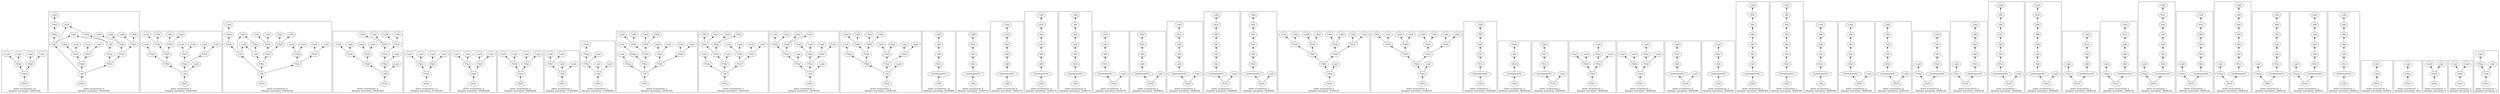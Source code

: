 strict digraph {
rankdir=BT
subgraph {
"0_592" [label="FAdd"]
"0_561" [label="FAdd"]
"0_592" -> "0_561"
"0_578" [label="FAdd"]
"0_592" -> "0_578"
"0_577" [label="Load"]
"0_578" -> "0_577"
"0_558" [label="Load"]
"0_561" -> "0_558"
"0_560" [label="Load"]
"0_561" -> "0_560"
"0_575" [label="Load"]
"0_578" -> "0_575"
"0_593" [label="Store"]
"0_593" -> "0_592"
cluster=true
label="Static occurrences: 19\nDynamic executions: 729607424"
}
subgraph {
"1_1160" [label="Call"]
"1_1101" [label="Call"]
"1_1160" -> "1_1101"
"1_1100" [label="FNeg"]
"1_1101" -> "1_1100"
"1_1103" [label="Call"]
"1_1102" [label="FNeg"]
"1_1103" -> "1_1102"
"1_1156" [label="FAdd"]
"1_1160" -> "1_1156"
"1_1159" [label="FMul"]
"1_1160" -> "1_1159"
"1_1098" [label="Load"]
"1_1101" -> "1_1098"
"1_1095" [label="Load"]
"1_1101" -> "1_1095"
"1_1103" -> "1_1095"
"1_1158" [label="FNeg"]
"1_1158" -> "1_1103"
"1_1099" [label="FMul"]
"1_1100" -> "1_1099"
"1_1102" -> "1_1098"
"1_1117" [label="FSub"]
"1_1156" -> "1_1117"
"1_1134" [label="FSub"]
"1_1156" -> "1_1134"
"1_1159" -> "1_1158"
"1_1157" [label="FSub"]
"1_1159" -> "1_1157"
"1_1093" [label="Load"]
"1_1099" -> "1_1093"
"1_1133" [label="FSub"]
"1_1157" -> "1_1133"
"1_1118" [label="FSub"]
"1_1157" -> "1_1118"
"1_1128" [label="Load"]
"1_1134" -> "1_1128"
"1_1105" [label="Load"]
"1_1117" -> "1_1105"
"1_1131" [label="Load"]
"1_1134" -> "1_1131"
"1_1112" [label="Load"]
"1_1118" -> "1_1112"
"1_1115" [label="Load"]
"1_1118" -> "1_1115"
"1_1124" [label="Load"]
"1_1133" -> "1_1124"
"1_1121" [label="Load"]
"1_1133" -> "1_1121"
"1_1108" [label="Load"]
"1_1117" -> "1_1108"
"1_1161" [label="Store"]
"1_1161" -> "1_1160"
cluster=true
label="Static occurrences: 4\nDynamic executions: 256202562"
}
subgraph {
"2_1151" [label="Call"]
"2_1150" [label="FMul"]
"2_1151" -> "2_1150"
"2_1148" [label="FSub"]
"2_1151" -> "2_1148"
"2_1095" [label="Load"]
"2_1151" -> "2_1095"
"2_1102" [label="FNeg"]
"2_1098" [label="Load"]
"2_1102" -> "2_1098"
"2_1149" [label="FAdd"]
"2_1133" [label="FSub"]
"2_1149" -> "2_1133"
"2_1118" [label="FSub"]
"2_1149" -> "2_1118"
"2_1150" -> "2_1102"
"2_1150" -> "2_1149"
"2_1117" [label="FSub"]
"2_1148" -> "2_1117"
"2_1134" [label="FSub"]
"2_1148" -> "2_1134"
"2_1105" [label="Load"]
"2_1117" -> "2_1105"
"2_1121" [label="Load"]
"2_1133" -> "2_1121"
"2_1128" [label="Load"]
"2_1134" -> "2_1128"
"2_1124" [label="Load"]
"2_1133" -> "2_1124"
"2_1131" [label="Load"]
"2_1134" -> "2_1131"
"2_1112" [label="Load"]
"2_1118" -> "2_1112"
"2_1115" [label="Load"]
"2_1118" -> "2_1115"
"2_1108" [label="Load"]
"2_1117" -> "2_1108"
"2_1152" [label="Store"]
"2_1152" -> "2_1151"
cluster=true
label="Static occurrences: 4\nDynamic executions: 256202562"
}
subgraph {
"3_1163" [label="Call"]
"3_1101" [label="Call"]
"3_1163" -> "3_1101"
"3_1103" [label="Call"]
"3_1102" [label="FNeg"]
"3_1103" -> "3_1102"
"3_1100" [label="FNeg"]
"3_1101" -> "3_1100"
"3_1162" [label="FMul"]
"3_1163" -> "3_1162"
"3_1157" [label="FSub"]
"3_1163" -> "3_1157"
"3_1098" [label="Load"]
"3_1101" -> "3_1098"
"3_1095" [label="Load"]
"3_1101" -> "3_1095"
"3_1103" -> "3_1095"
"3_1099" [label="FMul"]
"3_1100" -> "3_1099"
"3_1102" -> "3_1098"
"3_1156" [label="FAdd"]
"3_1134" [label="FSub"]
"3_1156" -> "3_1134"
"3_1117" [label="FSub"]
"3_1156" -> "3_1117"
"3_1162" -> "3_1103"
"3_1162" -> "3_1156"
"3_1093" [label="Load"]
"3_1099" -> "3_1093"
"3_1118" [label="FSub"]
"3_1157" -> "3_1118"
"3_1133" [label="FSub"]
"3_1157" -> "3_1133"
"3_1105" [label="Load"]
"3_1117" -> "3_1105"
"3_1128" [label="Load"]
"3_1134" -> "3_1128"
"3_1124" [label="Load"]
"3_1133" -> "3_1124"
"3_1121" [label="Load"]
"3_1133" -> "3_1121"
"3_1112" [label="Load"]
"3_1118" -> "3_1112"
"3_1108" [label="Load"]
"3_1117" -> "3_1108"
"3_1131" [label="Load"]
"3_1134" -> "3_1131"
"3_1115" [label="Load"]
"3_1118" -> "3_1115"
"3_1164" [label="Store"]
"3_1164" -> "3_1163"
cluster=true
label="Static occurrences: 4\nDynamic executions: 256202562"
}
subgraph {
"4_1154" [label="Call"]
"4_1149" [label="FAdd"]
"4_1154" -> "4_1149"
"4_1153" [label="FMul"]
"4_1154" -> "4_1153"
"4_1095" [label="Load"]
"4_1154" -> "4_1095"
"4_1133" [label="FSub"]
"4_1149" -> "4_1133"
"4_1118" [label="FSub"]
"4_1149" -> "4_1118"
"4_1148" [label="FSub"]
"4_1153" -> "4_1148"
"4_1098" [label="Load"]
"4_1153" -> "4_1098"
"4_1117" [label="FSub"]
"4_1148" -> "4_1117"
"4_1134" [label="FSub"]
"4_1148" -> "4_1134"
"4_1105" [label="Load"]
"4_1117" -> "4_1105"
"4_1121" [label="Load"]
"4_1133" -> "4_1121"
"4_1124" [label="Load"]
"4_1133" -> "4_1124"
"4_1128" [label="Load"]
"4_1134" -> "4_1128"
"4_1112" [label="Load"]
"4_1118" -> "4_1112"
"4_1131" [label="Load"]
"4_1134" -> "4_1131"
"4_1115" [label="Load"]
"4_1118" -> "4_1115"
"4_1108" [label="Load"]
"4_1117" -> "4_1108"
"4_1155" [label="Store"]
"4_1155" -> "4_1154"
cluster=true
label="Static occurrences: 4\nDynamic executions: 256202562"
}
subgraph {
"5_578" [label="FAdd"]
"5_577" [label="Load"]
"5_578" -> "5_577"
"5_561" [label="FAdd"]
"5_558" [label="Load"]
"5_561" -> "5_558"
"5_560" [label="Load"]
"5_561" -> "5_560"
"5_575" [label="Load"]
"5_578" -> "5_575"
"5_596" [label="FSub"]
"5_596" -> "5_561"
"5_596" -> "5_578"
"5_597" [label="Store"]
"5_597" -> "5_596"
cluster=true
label="Static occurrences: 11\nDynamic executions: 217202300"
}
subgraph {
"6_604" [label="FAdd"]
"6_572" [label="FSub"]
"6_604" -> "6_572"
"6_591" [label="FSub"]
"6_604" -> "6_591"
"6_588" [label="Load"]
"6_591" -> "6_588"
"6_583" [label="Load"]
"6_591" -> "6_583"
"6_558" [label="Load"]
"6_572" -> "6_558"
"6_560" [label="Load"]
"6_572" -> "6_560"
"6_605" [label="Store"]
"6_605" -> "6_604"
cluster=true
label="Static occurrences: 8\nDynamic executions: 204602046"
}
subgraph {
"7_600" [label="FSub"]
"7_591" [label="FSub"]
"7_600" -> "7_591"
"7_572" [label="FSub"]
"7_600" -> "7_572"
"7_588" [label="Load"]
"7_591" -> "7_588"
"7_558" [label="Load"]
"7_572" -> "7_558"
"7_583" [label="Load"]
"7_591" -> "7_583"
"7_560" [label="Load"]
"7_572" -> "7_560"
"7_601" [label="Store"]
"7_601" -> "7_600"
cluster=true
label="Static occurrences: 8\nDynamic executions: 204602046"
}
subgraph {
"8_154" [label="Call"]
"8_153" [label="FMul"]
"8_154" -> "8_153"
"8_141" [label="Load"]
"8_154" -> "8_141"
"8_148" [label="Load"]
"8_154" -> "8_148"
"8_146" [label="Load"]
"8_153" -> "8_146"
"8_143" [label="Load"]
"8_153" -> "8_143"
"8_155" [label="Store"]
"8_155" -> "8_154"
cluster=true
label="Static occurrences: 1\nDynamic executions: 153600000"
}
subgraph {
"9_151" [label="Call"]
"9_150" [label="FMul"]
"9_151" -> "9_150"
"9_141" [label="Load"]
"9_151" -> "9_141"
"9_143" [label="Load"]
"9_151" -> "9_143"
"9_149" [label="FNeg"]
"9_146" [label="Load"]
"9_149" -> "9_146"
"9_150" -> "9_149"
"9_148" [label="Load"]
"9_150" -> "9_148"
"9_152" [label="Store"]
"9_152" -> "9_151"
cluster=true
label="Static occurrences: 1\nDynamic executions: 153600000"
}
subgraph {
"10_1216" [label="Call"]
"10_1141" [label="FNeg"]
"10_1216" -> "10_1141"
"10_1215" [label="FMul"]
"10_1216" -> "10_1215"
"10_1212" [label="FSub"]
"10_1216" -> "10_1212"
"10_1093" [label="Load"]
"10_1141" -> "10_1093"
"10_1214" [label="FNeg"]
"10_1090" [label="Load"]
"10_1214" -> "10_1090"
"10_1182" [label="FAdd"]
"10_1178" [label="Load"]
"10_1182" -> "10_1178"
"10_1181" [label="Load"]
"10_1182" -> "10_1181"
"10_1189" [label="FAdd"]
"10_1188" [label="Load"]
"10_1189" -> "10_1188"
"10_1185" [label="Load"]
"10_1189" -> "10_1185"
"10_1205" [label="FAdd"]
"10_1201" [label="Load"]
"10_1205" -> "10_1201"
"10_1198" [label="FAdd"]
"10_1197" [label="Load"]
"10_1198" -> "10_1197"
"10_1204" [label="Load"]
"10_1205" -> "10_1204"
"10_1194" [label="Load"]
"10_1198" -> "10_1194"
"10_1215" -> "10_1214"
"10_1213" [label="FSub"]
"10_1215" -> "10_1213"
"10_1213" -> "10_1205"
"10_1213" -> "10_1189"
"10_1212" -> "10_1182"
"10_1212" -> "10_1198"
"10_1217" [label="Store"]
"10_1217" -> "10_1216"
cluster=true
label="Static occurrences: 2\nDynamic executions: 128101281"
}
subgraph {
"11_1219" [label="Call"]
"11_1141" [label="FNeg"]
"11_1219" -> "11_1141"
"11_1218" [label="FMul"]
"11_1219" -> "11_1218"
"11_1213" [label="FSub"]
"11_1219" -> "11_1213"
"11_1093" [label="Load"]
"11_1141" -> "11_1093"
"11_1182" [label="FAdd"]
"11_1178" [label="Load"]
"11_1182" -> "11_1178"
"11_1189" [label="FAdd"]
"11_1188" [label="Load"]
"11_1189" -> "11_1188"
"11_1181" [label="Load"]
"11_1182" -> "11_1181"
"11_1185" [label="Load"]
"11_1189" -> "11_1185"
"11_1205" [label="FAdd"]
"11_1201" [label="Load"]
"11_1205" -> "11_1201"
"11_1198" [label="FAdd"]
"11_1197" [label="Load"]
"11_1198" -> "11_1197"
"11_1204" [label="Load"]
"11_1205" -> "11_1204"
"11_1194" [label="Load"]
"11_1198" -> "11_1194"
"11_1212" [label="FSub"]
"11_1218" -> "11_1212"
"11_1090" [label="Load"]
"11_1218" -> "11_1090"
"11_1213" -> "11_1205"
"11_1213" -> "11_1189"
"11_1212" -> "11_1182"
"11_1212" -> "11_1198"
"11_1220" [label="Store"]
"11_1220" -> "11_1219"
cluster=true
label="Static occurrences: 2\nDynamic executions: 128101281"
}
subgraph {
"12_1146" [label="Call"]
"12_1145" [label="FMul"]
"12_1146" -> "12_1145"
"12_1140" [label="FSub"]
"12_1146" -> "12_1140"
"12_1090" [label="Load"]
"12_1146" -> "12_1090"
"12_1125" [label="FAdd"]
"12_1121" [label="Load"]
"12_1125" -> "12_1121"
"12_1116" [label="FAdd"]
"12_1112" [label="Load"]
"12_1116" -> "12_1112"
"12_1124" [label="Load"]
"12_1125" -> "12_1124"
"12_1132" [label="FAdd"]
"12_1128" [label="Load"]
"12_1132" -> "12_1128"
"12_1109" [label="FAdd"]
"12_1105" [label="Load"]
"12_1109" -> "12_1105"
"12_1115" [label="Load"]
"12_1116" -> "12_1115"
"12_1131" [label="Load"]
"12_1132" -> "12_1131"
"12_1108" [label="Load"]
"12_1109" -> "12_1108"
"12_1139" [label="FSub"]
"12_1145" -> "12_1139"
"12_1093" [label="Load"]
"12_1145" -> "12_1093"
"12_1140" -> "12_1116"
"12_1140" -> "12_1132"
"12_1139" -> "12_1125"
"12_1139" -> "12_1109"
"12_1147" [label="Store"]
"12_1147" -> "12_1146"
cluster=true
label="Static occurrences: 2\nDynamic executions: 128101281"
}
subgraph {
"13_1143" [label="Call"]
"13_1142" [label="FMul"]
"13_1143" -> "13_1142"
"13_1139" [label="FSub"]
"13_1143" -> "13_1139"
"13_1090" [label="Load"]
"13_1143" -> "13_1090"
"13_1141" [label="FNeg"]
"13_1093" [label="Load"]
"13_1141" -> "13_1093"
"13_1125" [label="FAdd"]
"13_1121" [label="Load"]
"13_1125" -> "13_1121"
"13_1116" [label="FAdd"]
"13_1112" [label="Load"]
"13_1116" -> "13_1112"
"13_1124" [label="Load"]
"13_1125" -> "13_1124"
"13_1109" [label="FAdd"]
"13_1105" [label="Load"]
"13_1109" -> "13_1105"
"13_1132" [label="FAdd"]
"13_1128" [label="Load"]
"13_1132" -> "13_1128"
"13_1115" [label="Load"]
"13_1116" -> "13_1115"
"13_1131" [label="Load"]
"13_1132" -> "13_1131"
"13_1108" [label="Load"]
"13_1109" -> "13_1108"
"13_1142" -> "13_1141"
"13_1140" [label="FSub"]
"13_1142" -> "13_1140"
"13_1140" -> "13_1116"
"13_1140" -> "13_1132"
"13_1139" -> "13_1125"
"13_1139" -> "13_1109"
"13_1144" [label="Store"]
"13_1144" -> "13_1143"
cluster=true
label="Static occurrences: 2\nDynamic executions: 128101281"
}
subgraph {
"14_333" [label="Add"]
"14_323" [label="Add"]
"14_333" -> "14_323"
"14_322" [label="Load"]
"14_323" -> "14_322"
"14_335" [label="GetElementPtr"]
"14_334" [label="SExt"]
"14_335" -> "14_334"
"14_336" [label="Load"]
"14_336" -> "14_335"
"14_334" -> "14_333"
cluster=true
label="Static occurrences: 14\nDynamic executions: 81600888"
}
subgraph {
"15_326" [label="Add"]
"15_320" [label="Add"]
"15_326" -> "15_320"
"15_314" [label="SExt"]
"15_320" -> "15_314"
"15_327" [label="GetElementPtr"]
"15_327" -> "15_326"
"15_328" [label="Load"]
"15_328" -> "15_327"
"15_313" [label="Load"]
"15_314" -> "15_313"
cluster=true
label="Static occurrences: 8\nDynamic executions: 72000776"
}
subgraph {
"16_342" [label="Add"]
"16_320" [label="Add"]
"16_342" -> "16_320"
"16_346" [label="Add"]
"16_346" -> "16_342"
"16_314" [label="SExt"]
"16_320" -> "16_314"
"16_347" [label="GetElementPtr"]
"16_347" -> "16_346"
"16_348" [label="Load"]
"16_348" -> "16_347"
"16_313" [label="Load"]
"16_314" -> "16_313"
cluster=true
label="Static occurrences: 6\nDynamic executions: 72000776"
}
subgraph {
"17_366" [label="Add"]
"17_362" [label="Add"]
"17_366" -> "17_362"
"17_342" [label="Add"]
"17_320" [label="Add"]
"17_342" -> "17_320"
"17_362" -> "17_342"
"17_314" [label="SExt"]
"17_320" -> "17_314"
"17_367" [label="GetElementPtr"]
"17_367" -> "17_366"
"17_368" [label="Load"]
"17_368" -> "17_367"
"17_313" [label="Load"]
"17_314" -> "17_313"
cluster=true
label="Static occurrences: 4\nDynamic executions: 72000776"
}
subgraph {
"18_343" [label="Add"]
"18_323" [label="Add"]
"18_343" -> "18_323"
"18_322" [label="Load"]
"18_323" -> "18_322"
"18_373" [label="Add"]
"18_363" [label="Sub"]
"18_373" -> "18_363"
"18_375" [label="GetElementPtr"]
"18_374" [label="SExt"]
"18_375" -> "18_374"
"18_376" [label="Load"]
"18_376" -> "18_375"
"18_374" -> "18_373"
"18_363" -> "18_343"
cluster=true
label="Static occurrences: 4\nDynamic executions: 72000776"
}
subgraph {
"19_343" [label="Add"]
"19_323" [label="Add"]
"19_343" -> "19_323"
"19_322" [label="Load"]
"19_323" -> "19_322"
"19_351" [label="GetElementPtr"]
"19_350" [label="SExt"]
"19_351" -> "19_350"
"19_350" -> "19_343"
"19_360" [label="Store"]
"19_360" -> "19_351"
"19_345" [label="Load"]
"19_360" -> "19_345"
cluster=true
label="Static occurrences: 9\nDynamic executions: 61200752"
}
subgraph {
"20_342" [label="Add"]
"20_320" [label="Add"]
"20_342" -> "20_320"
"20_314" [label="SExt"]
"20_320" -> "20_314"
"20_344" [label="GetElementPtr"]
"20_344" -> "20_342"
"20_313" [label="Load"]
"20_314" -> "20_313"
"20_358" [label="Store"]
"20_358" -> "20_344"
"20_352" [label="Load"]
"20_358" -> "20_352"
cluster=true
label="Static occurrences: 6\nDynamic executions: 54000656"
}
subgraph {
"21_342" [label="Add"]
"21_320" [label="Add"]
"21_342" -> "21_320"
"21_362" [label="Add"]
"21_362" -> "21_342"
"21_314" [label="SExt"]
"21_320" -> "21_314"
"21_364" [label="GetElementPtr"]
"21_364" -> "21_362"
"21_313" [label="Load"]
"21_314" -> "21_313"
"21_378" [label="Store"]
"21_378" -> "21_364"
"21_372" [label="Load"]
"21_378" -> "21_372"
cluster=true
label="Static occurrences: 4\nDynamic executions: 54000656"
}
subgraph {
"22_342" [label="Add"]
"22_320" [label="Add"]
"22_342" -> "22_320"
"22_382" [label="Add"]
"22_362" [label="Add"]
"22_382" -> "22_362"
"22_362" -> "22_342"
"22_314" [label="SExt"]
"22_320" -> "22_314"
"22_384" [label="GetElementPtr"]
"22_384" -> "22_382"
"22_313" [label="Load"]
"22_314" -> "22_313"
"22_398" [label="Store"]
"22_398" -> "22_384"
"22_392" [label="Load"]
"22_398" -> "22_392"
cluster=true
label="Static occurrences: 3\nDynamic executions: 54000656"
}
subgraph {
"23_343" [label="Add"]
"23_323" [label="Add"]
"23_343" -> "23_323"
"23_322" [label="Load"]
"23_323" -> "23_322"
"23_383" [label="Add"]
"23_363" [label="Sub"]
"23_383" -> "23_363"
"23_391" [label="GetElementPtr"]
"23_390" [label="SExt"]
"23_391" -> "23_390"
"23_390" -> "23_383"
"23_400" [label="Store"]
"23_400" -> "23_391"
"23_385" [label="Load"]
"23_400" -> "23_385"
"23_363" -> "23_343"
cluster=true
label="Static occurrences: 3\nDynamic executions: 54000656"
}
subgraph {
"24_1070" [label="FAdd"]
"24_1066" [label="FAdd"]
"24_1070" -> "24_1066"
"24_1065" [label="FSub"]
"24_1070" -> "24_1065"
"24_1044" [label="FSub"]
"24_1066" -> "24_1044"
"24_1055" [label="FSub"]
"24_1066" -> "24_1055"
"24_1071" [label="FMul"]
"24_1071" -> "24_1070"
"24_1032" [label="Load"]
"24_1071" -> "24_1032"
"24_1056" [label="FSub"]
"24_1065" -> "24_1056"
"24_1043" [label="FSub"]
"24_1065" -> "24_1043"
"24_1034" [label="Load"]
"24_1043" -> "24_1034"
"24_1041" [label="Load"]
"24_1044" -> "24_1041"
"24_1048" [label="Load"]
"24_1055" -> "24_1048"
"24_1051" [label="Load"]
"24_1056" -> "24_1051"
"24_1039" [label="Load"]
"24_1044" -> "24_1039"
"24_1046" [label="Load"]
"24_1055" -> "24_1046"
"24_1036" [label="Load"]
"24_1043" -> "24_1036"
"24_1053" [label="Load"]
"24_1056" -> "24_1053"
"24_1072" [label="Store"]
"24_1072" -> "24_1071"
cluster=true
label="Static occurrences: 4\nDynamic executions: 51000510"
}
subgraph {
"25_1066" [label="FAdd"]
"25_1044" [label="FSub"]
"25_1066" -> "25_1044"
"25_1055" [label="FSub"]
"25_1066" -> "25_1055"
"25_1068" [label="FMul"]
"25_1067" [label="FSub"]
"25_1068" -> "25_1067"
"25_1032" [label="Load"]
"25_1068" -> "25_1032"
"25_1067" -> "25_1066"
"25_1065" [label="FSub"]
"25_1067" -> "25_1065"
"25_1056" [label="FSub"]
"25_1065" -> "25_1056"
"25_1043" [label="FSub"]
"25_1065" -> "25_1043"
"25_1034" [label="Load"]
"25_1043" -> "25_1034"
"25_1041" [label="Load"]
"25_1044" -> "25_1041"
"25_1051" [label="Load"]
"25_1056" -> "25_1051"
"25_1048" [label="Load"]
"25_1055" -> "25_1048"
"25_1036" [label="Load"]
"25_1043" -> "25_1036"
"25_1039" [label="Load"]
"25_1044" -> "25_1039"
"25_1046" [label="Load"]
"25_1055" -> "25_1046"
"25_1053" [label="Load"]
"25_1056" -> "25_1053"
"25_1069" [label="Store"]
"25_1069" -> "25_1068"
cluster=true
label="Static occurrences: 4\nDynamic executions: 51000510"
}
subgraph {
"26_343" [label="Add"]
"26_323" [label="Add"]
"26_343" -> "26_323"
"26_353" [label="Add"]
"26_353" -> "26_343"
"26_322" [label="Load"]
"26_323" -> "26_322"
"26_355" [label="GetElementPtr"]
"26_354" [label="SExt"]
"26_355" -> "26_354"
"26_356" [label="Load"]
"26_356" -> "26_355"
"26_354" -> "26_353"
cluster=true
label="Static occurrences: 7\nDynamic executions: 43200460"
}
subgraph {
"27_323" [label="Add"]
"27_322" [label="Load"]
"27_323" -> "27_322"
"27_331" [label="GetElementPtr"]
"27_330" [label="SExt"]
"27_331" -> "27_330"
"27_332" [label="Load"]
"27_332" -> "27_331"
"27_330" -> "27_323"
cluster=true
label="Static occurrences: 5\nDynamic executions: 38400428"
}
subgraph {
"28_323" [label="Add"]
"28_322" [label="Load"]
"28_323" -> "28_322"
"28_331" [label="GetElementPtr"]
"28_330" [label="SExt"]
"28_331" -> "28_330"
"28_330" -> "28_323"
"28_340" [label="Store"]
"28_340" -> "28_331"
"28_325" [label="Load"]
"28_340" -> "28_325"
cluster=true
label="Static occurrences: 5\nDynamic executions: 38400428"
}
subgraph {
"29_565" [label="FNeg"]
"29_564" [label="Load"]
"29_565" -> "29_564"
"29_598" [label="FAdd"]
"29_589" [label="FAdd"]
"29_598" -> "29_589"
"29_571" [label="FSub"]
"29_598" -> "29_571"
"29_583" [label="Load"]
"29_589" -> "29_583"
"29_588" [label="Load"]
"29_589" -> "29_588"
"29_571" -> "29_565"
"29_570" [label="Load"]
"29_571" -> "29_570"
"29_599" [label="Store"]
"29_599" -> "29_598"
cluster=true
label="Static occurrences: 1\nDynamic executions: 38400256"
}
subgraph {
"30_565" [label="FNeg"]
"30_564" [label="Load"]
"30_565" -> "30_564"
"30_589" [label="FAdd"]
"30_583" [label="Load"]
"30_589" -> "30_583"
"30_588" [label="Load"]
"30_589" -> "30_588"
"30_571" [label="FSub"]
"30_571" -> "30_565"
"30_594" [label="FSub"]
"30_594" -> "30_589"
"30_594" -> "30_571"
"30_570" [label="Load"]
"30_571" -> "30_570"
"30_595" [label="Store"]
"30_595" -> "30_594"
cluster=true
label="Static occurrences: 1\nDynamic executions: 38400256"
}
subgraph {
"31_320" [label="Add"]
"31_314" [label="SExt"]
"31_320" -> "31_314"
"31_324" [label="GetElementPtr"]
"31_324" -> "31_320"
"31_313" [label="Load"]
"31_314" -> "31_313"
"31_338" [label="Store"]
"31_338" -> "31_324"
"31_332" [label="Load"]
"31_338" -> "31_332"
cluster=true
label="Static occurrences: 4\nDynamic executions: 36000388"
}
subgraph {
"32_320" [label="Add"]
"32_314" [label="SExt"]
"32_320" -> "32_314"
"32_324" [label="GetElementPtr"]
"32_324" -> "32_320"
"32_325" [label="Load"]
"32_325" -> "32_324"
"32_313" [label="Load"]
"32_314" -> "32_313"
cluster=true
label="Static occurrences: 4\nDynamic executions: 36000388"
}
subgraph {
"33_342" [label="Add"]
"33_320" [label="Add"]
"33_342" -> "33_320"
"33_382" [label="Add"]
"33_362" [label="Add"]
"33_382" -> "33_362"
"33_386" [label="Add"]
"33_386" -> "33_382"
"33_362" -> "33_342"
"33_314" [label="SExt"]
"33_320" -> "33_314"
"33_387" [label="GetElementPtr"]
"33_387" -> "33_386"
"33_388" [label="Load"]
"33_388" -> "33_387"
"33_313" [label="Load"]
"33_314" -> "33_313"
cluster=true
label="Static occurrences: 2\nDynamic executions: 36000388"
}
subgraph {
"34_343" [label="Add"]
"34_323" [label="Add"]
"34_343" -> "34_323"
"34_393" [label="Add"]
"34_383" [label="Add"]
"34_393" -> "34_383"
"34_322" [label="Load"]
"34_323" -> "34_322"
"34_363" [label="Sub"]
"34_383" -> "34_363"
"34_395" [label="GetElementPtr"]
"34_394" [label="SExt"]
"34_395" -> "34_394"
"34_396" [label="Load"]
"34_396" -> "34_395"
"34_394" -> "34_393"
"34_363" -> "34_343"
cluster=true
label="Static occurrences: 2\nDynamic executions: 36000388"
}
subgraph {
"35_343" [label="Add"]
"35_323" [label="Add"]
"35_343" -> "35_323"
"35_322" [label="Load"]
"35_323" -> "35_322"
"35_371" [label="GetElementPtr"]
"35_370" [label="SExt"]
"35_371" -> "35_370"
"35_372" [label="Load"]
"35_372" -> "35_371"
"35_363" [label="Sub"]
"35_370" -> "35_363"
"35_363" -> "35_343"
cluster=true
label="Static occurrences: 2\nDynamic executions: 36000388"
}
subgraph {
"36_343" [label="Add"]
"36_323" [label="Add"]
"36_343" -> "36_323"
"36_322" [label="Load"]
"36_323" -> "36_322"
"36_371" [label="GetElementPtr"]
"36_370" [label="SExt"]
"36_371" -> "36_370"
"36_363" [label="Sub"]
"36_370" -> "36_363"
"36_380" [label="Store"]
"36_380" -> "36_371"
"36_365" [label="Load"]
"36_380" -> "36_365"
"36_363" -> "36_343"
cluster=true
label="Static occurrences: 2\nDynamic executions: 36000388"
}
subgraph {
"37_416" [label="Add"]
"37_409" [label="Add"]
"37_416" -> "37_409"
"37_417" [label="Add"]
"37_417" -> "37_416"
"37_406" [label="Load"]
"37_409" -> "37_406"
"37_427" [label="GetElementPtr"]
"37_426" [label="SExt"]
"37_427" -> "37_426"
"37_426" -> "37_417"
"37_436" [label="Store"]
"37_436" -> "37_427"
"37_420" [label="Load"]
"37_436" -> "37_420"
cluster=true
label="Static occurrences: 4\nDynamic executions: 22800324"
}
subgraph {
"38_333" [label="Add"]
"38_323" [label="Add"]
"38_333" -> "38_323"
"38_322" [label="Load"]
"38_323" -> "38_322"
"38_329" [label="FNeg"]
"38_328" [label="Load"]
"38_329" -> "38_328"
"38_335" [label="GetElementPtr"]
"38_334" [label="SExt"]
"38_335" -> "38_334"
"38_334" -> "38_333"
"38_341" [label="Store"]
"38_341" -> "38_329"
"38_341" -> "38_335"
cluster=true
label="Static occurrences: 5\nDynamic executions: 20400136"
}
subgraph {
"39_343" [label="Add"]
"39_323" [label="Add"]
"39_343" -> "39_323"
"39_353" [label="Add"]
"39_353" -> "39_343"
"39_322" [label="Load"]
"39_323" -> "39_322"
"39_349" [label="FNeg"]
"39_348" [label="Load"]
"39_349" -> "39_348"
"39_355" [label="GetElementPtr"]
"39_354" [label="SExt"]
"39_355" -> "39_354"
"39_354" -> "39_353"
"39_361" [label="Store"]
"39_361" -> "39_349"
"39_361" -> "39_355"
cluster=true
label="Static occurrences: 3\nDynamic executions: 20400136"
}
subgraph {
"40_745" [label="Add"]
"40_727" [label="Add"]
"40_745" -> "40_727"
"40_790" [label="Add"]
"40_781" [label="Add"]
"40_790" -> "40_781"
"40_726" [label="Load"]
"40_727" -> "40_726"
"40_763" [label="Sub"]
"40_781" -> "40_763"
"40_792" [label="GetElementPtr"]
"40_791" [label="SExt"]
"40_792" -> "40_791"
"40_791" -> "40_790"
"40_797" [label="Store"]
"40_797" -> "40_792"
"40_786" [label="Load"]
"40_797" -> "40_786"
"40_763" -> "40_745"
cluster=true
label="Static occurrences: 1\nDynamic executions: 18000268"
}
subgraph {
"41_780" [label="Add"]
"41_762" [label="Add"]
"41_780" -> "41_762"
"41_784" [label="Add"]
"41_784" -> "41_780"
"41_744" [label="Add"]
"41_762" -> "41_744"
"41_724" [label="Add"]
"41_744" -> "41_724"
"41_718" [label="SExt"]
"41_724" -> "41_718"
"41_785" [label="GetElementPtr"]
"41_785" -> "41_784"
"41_717" [label="Load"]
"41_718" -> "41_717"
"41_795" [label="Store"]
"41_795" -> "41_785"
"41_793" [label="Load"]
"41_795" -> "41_793"
cluster=true
label="Static occurrences: 1\nDynamic executions: 18000268"
}
subgraph {
"42_326" [label="Add"]
"42_320" [label="Add"]
"42_326" -> "42_320"
"42_314" [label="SExt"]
"42_320" -> "42_314"
"42_337" [label="FNeg"]
"42_336" [label="Load"]
"42_337" -> "42_336"
"42_327" [label="GetElementPtr"]
"42_327" -> "42_326"
"42_313" [label="Load"]
"42_314" -> "42_313"
"42_339" [label="Store"]
"42_339" -> "42_337"
"42_339" -> "42_327"
cluster=true
label="Static occurrences: 2\nDynamic executions: 18000120"
}
subgraph {
"43_342" [label="Add"]
"43_320" [label="Add"]
"43_342" -> "43_320"
"43_346" [label="Add"]
"43_346" -> "43_342"
"43_314" [label="SExt"]
"43_320" -> "43_314"
"43_357" [label="FNeg"]
"43_356" [label="Load"]
"43_357" -> "43_356"
"43_347" [label="GetElementPtr"]
"43_347" -> "43_346"
"43_313" [label="Load"]
"43_314" -> "43_313"
"43_359" [label="Store"]
"43_359" -> "43_357"
"43_359" -> "43_347"
cluster=true
label="Static occurrences: 2\nDynamic executions: 18000120"
}
subgraph {
"44_342" [label="Add"]
"44_320" [label="Add"]
"44_342" -> "44_320"
"44_382" [label="Add"]
"44_362" [label="Add"]
"44_382" -> "44_362"
"44_386" [label="Add"]
"44_386" -> "44_382"
"44_362" -> "44_342"
"44_314" [label="SExt"]
"44_320" -> "44_314"
"44_397" [label="FNeg"]
"44_396" [label="Load"]
"44_397" -> "44_396"
"44_387" [label="GetElementPtr"]
"44_387" -> "44_386"
"44_313" [label="Load"]
"44_314" -> "44_313"
"44_399" [label="Store"]
"44_399" -> "44_397"
"44_399" -> "44_387"
cluster=true
label="Static occurrences: 1\nDynamic executions: 18000120"
}
subgraph {
"45_366" [label="Add"]
"45_362" [label="Add"]
"45_366" -> "45_362"
"45_342" [label="Add"]
"45_320" [label="Add"]
"45_342" -> "45_320"
"45_362" -> "45_342"
"45_314" [label="SExt"]
"45_320" -> "45_314"
"45_377" [label="FNeg"]
"45_376" [label="Load"]
"45_377" -> "45_376"
"45_367" [label="GetElementPtr"]
"45_367" -> "45_366"
"45_313" [label="Load"]
"45_314" -> "45_313"
"45_379" [label="Store"]
"45_379" -> "45_377"
"45_379" -> "45_367"
cluster=true
label="Static occurrences: 1\nDynamic executions: 18000120"
}
subgraph {
"46_343" [label="Add"]
"46_323" [label="Add"]
"46_343" -> "46_323"
"46_393" [label="Add"]
"46_383" [label="Add"]
"46_393" -> "46_383"
"46_322" [label="Load"]
"46_323" -> "46_322"
"46_363" [label="Sub"]
"46_383" -> "46_363"
"46_389" [label="FNeg"]
"46_388" [label="Load"]
"46_389" -> "46_388"
"46_395" [label="GetElementPtr"]
"46_394" [label="SExt"]
"46_395" -> "46_394"
"46_394" -> "46_393"
"46_401" [label="Store"]
"46_401" -> "46_389"
"46_401" -> "46_395"
"46_363" -> "46_343"
cluster=true
label="Static occurrences: 1\nDynamic executions: 18000120"
}
subgraph {
"47_343" [label="Add"]
"47_323" [label="Add"]
"47_343" -> "47_323"
"47_322" [label="Load"]
"47_323" -> "47_322"
"47_373" [label="Add"]
"47_363" [label="Sub"]
"47_373" -> "47_363"
"47_369" [label="FNeg"]
"47_368" [label="Load"]
"47_369" -> "47_368"
"47_375" [label="GetElementPtr"]
"47_374" [label="SExt"]
"47_375" -> "47_374"
"47_374" -> "47_373"
"47_381" [label="Store"]
"47_381" -> "47_369"
"47_381" -> "47_375"
"47_363" -> "47_343"
cluster=true
label="Static occurrences: 1\nDynamic executions: 18000120"
}
subgraph {
"48_429" [label="Add"]
"48_417" [label="Add"]
"48_429" -> "48_417"
"48_416" [label="Add"]
"48_409" [label="Add"]
"48_416" -> "48_409"
"48_417" -> "48_416"
"48_406" [label="Load"]
"48_409" -> "48_406"
"48_425" [label="FNeg"]
"48_424" [label="Load"]
"48_425" -> "48_424"
"48_431" [label="GetElementPtr"]
"48_430" [label="SExt"]
"48_431" -> "48_430"
"48_430" -> "48_429"
"48_437" [label="Store"]
"48_437" -> "48_425"
"48_437" -> "48_431"
cluster=true
label="Static occurrences: 2\nDynamic executions: 4800032"
}
subgraph {
"49_416" [label="Add"]
"49_409" [label="Add"]
"49_416" -> "49_409"
"49_429" [label="Add"]
"49_417" [label="Add"]
"49_429" -> "49_417"
"49_417" -> "49_416"
"49_406" [label="Load"]
"49_409" -> "49_406"
"49_431" [label="GetElementPtr"]
"49_430" [label="SExt"]
"49_431" -> "49_430"
"49_432" [label="Load"]
"49_432" -> "49_431"
"49_430" -> "49_429"
cluster=true
label="Static occurrences: 2\nDynamic executions: 4800032"
}
subgraph {
"50_285" [label="Add"]
"50_284" [label="Load"]
"50_285" -> "50_284"
"50_288" [label="Store"]
"50_288" -> "50_285"
cluster=true
label="Static occurrences: 2\nDynamic executions: 4500052"
}
subgraph {
"51_109" [label="FNeg"]
"51_108" [label="Load"]
"51_109" -> "51_108"
"51_110" [label="Store"]
"51_110" -> "51_109"
cluster=true
label="Static occurrences: 3\nDynamic executions: 1024"
}
subgraph {
"52_617" [label="FSub"]
"52_614" [label="Load"]
"52_617" -> "52_614"
"52_616" [label="Load"]
"52_617" -> "52_616"
"52_632" [label="Store"]
"52_632" -> "52_617"
cluster=true
label="Static occurrences: 4\nDynamic executions: 0"
}
subgraph {
"53_627" [label="FAdd"]
"53_614" [label="Load"]
"53_627" -> "53_614"
"53_616" [label="Load"]
"53_627" -> "53_616"
"53_628" [label="Store"]
"53_628" -> "53_627"
cluster=true
label="Static occurrences: 3\nDynamic executions: 0"
}
subgraph {
"54_629" [label="FNeg"]
"54_620" [label="Load"]
"54_629" -> "54_620"
"54_630" [label="FSub"]
"54_630" -> "54_629"
"54_625" [label="Load"]
"54_630" -> "54_625"
"54_631" [label="Store"]
"54_631" -> "54_630"
cluster=true
label="Static occurrences: 1\nDynamic executions: 0"
}
}
